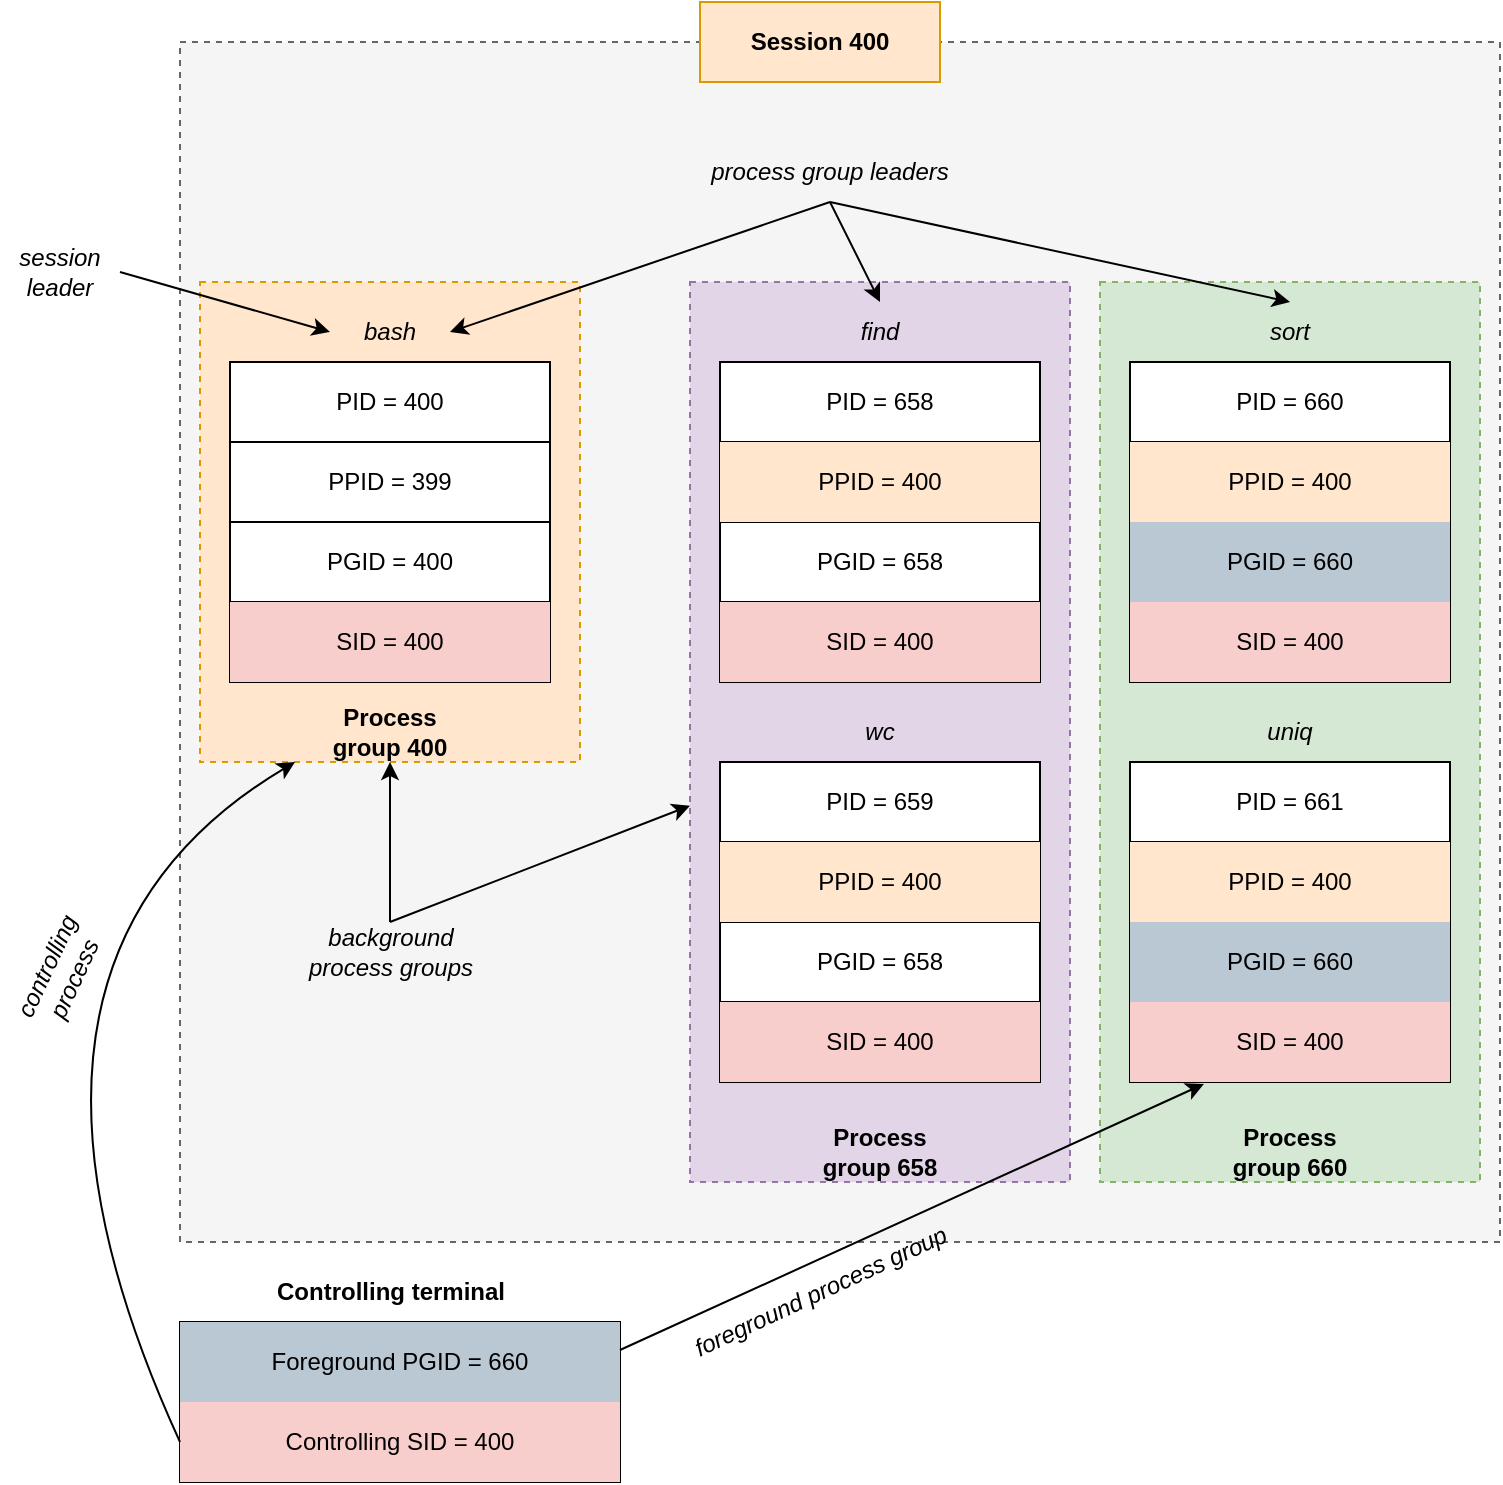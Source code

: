 <mxfile version="27.0.2">
  <diagram name="Page-1" id="kkrsDSm4vmRhwOSa2xuw">
    <mxGraphModel dx="1356" dy="763" grid="1" gridSize="10" guides="1" tooltips="1" connect="1" arrows="1" fold="1" page="1" pageScale="1" pageWidth="850" pageHeight="1100" math="0" shadow="0">
      <root>
        <mxCell id="0" />
        <mxCell id="1" parent="0" />
        <mxCell id="HWXD6I3fMmy-KY5GFHol-1" value="" style="rounded=0;whiteSpace=wrap;html=1;dashed=1;fillColor=#f5f5f5;fontColor=#333333;strokeColor=#666666;" vertex="1" parent="1">
          <mxGeometry x="100" y="80" width="660" height="600" as="geometry" />
        </mxCell>
        <mxCell id="HWXD6I3fMmy-KY5GFHol-2" value="Session 400" style="rounded=0;whiteSpace=wrap;html=1;fontStyle=1;fillColor=#ffe6cc;strokeColor=#d79b00;" vertex="1" parent="1">
          <mxGeometry x="360" y="60" width="120" height="40" as="geometry" />
        </mxCell>
        <mxCell id="HWXD6I3fMmy-KY5GFHol-3" value="&lt;i&gt;process group leaders&lt;/i&gt;" style="text;html=1;align=center;verticalAlign=middle;whiteSpace=wrap;rounded=0;" vertex="1" parent="1">
          <mxGeometry x="355" y="130" width="140" height="30" as="geometry" />
        </mxCell>
        <mxCell id="HWXD6I3fMmy-KY5GFHol-4" value="" style="rounded=0;whiteSpace=wrap;html=1;dashed=1;fillColor=#ffe6cc;strokeColor=#d79b00;" vertex="1" parent="1">
          <mxGeometry x="110" y="200" width="190" height="240" as="geometry" />
        </mxCell>
        <mxCell id="HWXD6I3fMmy-KY5GFHol-5" value="&lt;i&gt;bash&lt;/i&gt;" style="text;html=1;align=center;verticalAlign=middle;whiteSpace=wrap;rounded=0;" vertex="1" parent="1">
          <mxGeometry x="175" y="210" width="60" height="30" as="geometry" />
        </mxCell>
        <mxCell id="HWXD6I3fMmy-KY5GFHol-7" value="" style="shape=table;startSize=0;container=1;collapsible=0;childLayout=tableLayout;" vertex="1" parent="1">
          <mxGeometry x="125" y="240" width="160" height="160" as="geometry" />
        </mxCell>
        <mxCell id="HWXD6I3fMmy-KY5GFHol-8" value="" style="shape=tableRow;horizontal=0;startSize=0;swimlaneHead=0;swimlaneBody=0;strokeColor=inherit;top=0;left=0;bottom=0;right=0;collapsible=0;dropTarget=0;fillColor=none;points=[[0,0.5],[1,0.5]];portConstraint=eastwest;" vertex="1" parent="HWXD6I3fMmy-KY5GFHol-7">
          <mxGeometry width="160" height="40" as="geometry" />
        </mxCell>
        <mxCell id="HWXD6I3fMmy-KY5GFHol-9" value="PID = 400" style="shape=partialRectangle;html=1;whiteSpace=wrap;connectable=0;strokeColor=inherit;overflow=hidden;fillColor=none;top=0;left=0;bottom=0;right=0;pointerEvents=1;" vertex="1" parent="HWXD6I3fMmy-KY5GFHol-8">
          <mxGeometry width="160" height="40" as="geometry">
            <mxRectangle width="160" height="40" as="alternateBounds" />
          </mxGeometry>
        </mxCell>
        <mxCell id="HWXD6I3fMmy-KY5GFHol-10" value="" style="shape=tableRow;horizontal=0;startSize=0;swimlaneHead=0;swimlaneBody=0;strokeColor=inherit;top=0;left=0;bottom=0;right=0;collapsible=0;dropTarget=0;fillColor=none;points=[[0,0.5],[1,0.5]];portConstraint=eastwest;" vertex="1" parent="HWXD6I3fMmy-KY5GFHol-7">
          <mxGeometry y="40" width="160" height="40" as="geometry" />
        </mxCell>
        <mxCell id="HWXD6I3fMmy-KY5GFHol-11" value="PPID = 399" style="shape=partialRectangle;html=1;whiteSpace=wrap;connectable=0;strokeColor=inherit;overflow=hidden;fillColor=none;top=0;left=0;bottom=0;right=0;pointerEvents=1;" vertex="1" parent="HWXD6I3fMmy-KY5GFHol-10">
          <mxGeometry width="160" height="40" as="geometry">
            <mxRectangle width="160" height="40" as="alternateBounds" />
          </mxGeometry>
        </mxCell>
        <mxCell id="HWXD6I3fMmy-KY5GFHol-12" value="" style="shape=tableRow;horizontal=0;startSize=0;swimlaneHead=0;swimlaneBody=0;strokeColor=inherit;top=0;left=0;bottom=0;right=0;collapsible=0;dropTarget=0;fillColor=none;points=[[0,0.5],[1,0.5]];portConstraint=eastwest;" vertex="1" parent="HWXD6I3fMmy-KY5GFHol-7">
          <mxGeometry y="80" width="160" height="40" as="geometry" />
        </mxCell>
        <mxCell id="HWXD6I3fMmy-KY5GFHol-13" value="PGID = 400" style="shape=partialRectangle;html=1;whiteSpace=wrap;connectable=0;strokeColor=inherit;overflow=hidden;fillColor=none;top=0;left=0;bottom=0;right=0;pointerEvents=1;" vertex="1" parent="HWXD6I3fMmy-KY5GFHol-12">
          <mxGeometry width="160" height="40" as="geometry">
            <mxRectangle width="160" height="40" as="alternateBounds" />
          </mxGeometry>
        </mxCell>
        <mxCell id="HWXD6I3fMmy-KY5GFHol-14" value="" style="shape=tableRow;horizontal=0;startSize=0;swimlaneHead=0;swimlaneBody=0;strokeColor=inherit;top=0;left=0;bottom=0;right=0;collapsible=0;dropTarget=0;fillColor=none;points=[[0,0.5],[1,0.5]];portConstraint=eastwest;" vertex="1" parent="HWXD6I3fMmy-KY5GFHol-7">
          <mxGeometry y="120" width="160" height="40" as="geometry" />
        </mxCell>
        <mxCell id="HWXD6I3fMmy-KY5GFHol-15" value="SID = 400" style="shape=partialRectangle;html=1;whiteSpace=wrap;connectable=0;strokeColor=#b85450;overflow=hidden;fillColor=#f8cecc;top=0;left=0;bottom=0;right=0;pointerEvents=1;" vertex="1" parent="HWXD6I3fMmy-KY5GFHol-14">
          <mxGeometry width="160" height="40" as="geometry">
            <mxRectangle width="160" height="40" as="alternateBounds" />
          </mxGeometry>
        </mxCell>
        <mxCell id="HWXD6I3fMmy-KY5GFHol-17" value="&lt;b&gt;Process group 400&lt;/b&gt;" style="text;html=1;align=center;verticalAlign=middle;whiteSpace=wrap;rounded=0;" vertex="1" parent="1">
          <mxGeometry x="175" y="410" width="60" height="30" as="geometry" />
        </mxCell>
        <mxCell id="HWXD6I3fMmy-KY5GFHol-18" value="" style="endArrow=classic;html=1;rounded=0;entryX=1;entryY=0.5;entryDx=0;entryDy=0;exitX=0.5;exitY=1;exitDx=0;exitDy=0;" edge="1" parent="1" source="HWXD6I3fMmy-KY5GFHol-3" target="HWXD6I3fMmy-KY5GFHol-5">
          <mxGeometry width="50" height="50" relative="1" as="geometry">
            <mxPoint x="400" y="390" as="sourcePoint" />
            <mxPoint x="450" y="340" as="targetPoint" />
          </mxGeometry>
        </mxCell>
        <mxCell id="HWXD6I3fMmy-KY5GFHol-19" value="session leader" style="text;html=1;align=center;verticalAlign=middle;whiteSpace=wrap;rounded=0;fontStyle=2" vertex="1" parent="1">
          <mxGeometry x="10" y="180" width="60" height="30" as="geometry" />
        </mxCell>
        <mxCell id="HWXD6I3fMmy-KY5GFHol-20" value="" style="endArrow=classic;html=1;rounded=0;exitX=1;exitY=0.5;exitDx=0;exitDy=0;entryX=0;entryY=0.5;entryDx=0;entryDy=0;" edge="1" parent="1" source="HWXD6I3fMmy-KY5GFHol-19" target="HWXD6I3fMmy-KY5GFHol-5">
          <mxGeometry width="50" height="50" relative="1" as="geometry">
            <mxPoint x="400" y="390" as="sourcePoint" />
            <mxPoint x="450" y="340" as="targetPoint" />
          </mxGeometry>
        </mxCell>
        <mxCell id="HWXD6I3fMmy-KY5GFHol-21" value="" style="rounded=0;whiteSpace=wrap;html=1;dashed=1;fillColor=#e1d5e7;strokeColor=#9673a6;" vertex="1" parent="1">
          <mxGeometry x="355" y="200" width="190" height="450" as="geometry" />
        </mxCell>
        <mxCell id="HWXD6I3fMmy-KY5GFHol-22" value="" style="shape=table;startSize=0;container=1;collapsible=0;childLayout=tableLayout;" vertex="1" parent="1">
          <mxGeometry x="370" y="240" width="160" height="160" as="geometry" />
        </mxCell>
        <mxCell id="HWXD6I3fMmy-KY5GFHol-23" value="" style="shape=tableRow;horizontal=0;startSize=0;swimlaneHead=0;swimlaneBody=0;strokeColor=inherit;top=0;left=0;bottom=0;right=0;collapsible=0;dropTarget=0;fillColor=none;points=[[0,0.5],[1,0.5]];portConstraint=eastwest;" vertex="1" parent="HWXD6I3fMmy-KY5GFHol-22">
          <mxGeometry width="160" height="40" as="geometry" />
        </mxCell>
        <mxCell id="HWXD6I3fMmy-KY5GFHol-24" value="PID = 658" style="shape=partialRectangle;html=1;whiteSpace=wrap;connectable=0;strokeColor=inherit;overflow=hidden;fillColor=none;top=0;left=0;bottom=0;right=0;pointerEvents=1;" vertex="1" parent="HWXD6I3fMmy-KY5GFHol-23">
          <mxGeometry width="160" height="40" as="geometry">
            <mxRectangle width="160" height="40" as="alternateBounds" />
          </mxGeometry>
        </mxCell>
        <mxCell id="HWXD6I3fMmy-KY5GFHol-25" value="" style="shape=tableRow;horizontal=0;startSize=0;swimlaneHead=0;swimlaneBody=0;strokeColor=inherit;top=0;left=0;bottom=0;right=0;collapsible=0;dropTarget=0;fillColor=none;points=[[0,0.5],[1,0.5]];portConstraint=eastwest;" vertex="1" parent="HWXD6I3fMmy-KY5GFHol-22">
          <mxGeometry y="40" width="160" height="40" as="geometry" />
        </mxCell>
        <mxCell id="HWXD6I3fMmy-KY5GFHol-26" value="PPID = 400" style="shape=partialRectangle;html=1;whiteSpace=wrap;connectable=0;strokeColor=#d79b00;overflow=hidden;fillColor=#ffe6cc;top=0;left=0;bottom=0;right=0;pointerEvents=1;" vertex="1" parent="HWXD6I3fMmy-KY5GFHol-25">
          <mxGeometry width="160" height="40" as="geometry">
            <mxRectangle width="160" height="40" as="alternateBounds" />
          </mxGeometry>
        </mxCell>
        <mxCell id="HWXD6I3fMmy-KY5GFHol-27" value="" style="shape=tableRow;horizontal=0;startSize=0;swimlaneHead=0;swimlaneBody=0;strokeColor=inherit;top=0;left=0;bottom=0;right=0;collapsible=0;dropTarget=0;fillColor=none;points=[[0,0.5],[1,0.5]];portConstraint=eastwest;" vertex="1" parent="HWXD6I3fMmy-KY5GFHol-22">
          <mxGeometry y="80" width="160" height="40" as="geometry" />
        </mxCell>
        <mxCell id="HWXD6I3fMmy-KY5GFHol-28" value="PGID = 658" style="shape=partialRectangle;html=1;whiteSpace=wrap;connectable=0;strokeColor=inherit;overflow=hidden;fillColor=none;top=0;left=0;bottom=0;right=0;pointerEvents=1;" vertex="1" parent="HWXD6I3fMmy-KY5GFHol-27">
          <mxGeometry width="160" height="40" as="geometry">
            <mxRectangle width="160" height="40" as="alternateBounds" />
          </mxGeometry>
        </mxCell>
        <mxCell id="HWXD6I3fMmy-KY5GFHol-29" value="" style="shape=tableRow;horizontal=0;startSize=0;swimlaneHead=0;swimlaneBody=0;strokeColor=inherit;top=0;left=0;bottom=0;right=0;collapsible=0;dropTarget=0;fillColor=none;points=[[0,0.5],[1,0.5]];portConstraint=eastwest;" vertex="1" parent="HWXD6I3fMmy-KY5GFHol-22">
          <mxGeometry y="120" width="160" height="40" as="geometry" />
        </mxCell>
        <mxCell id="HWXD6I3fMmy-KY5GFHol-30" value="SID = 400" style="shape=partialRectangle;html=1;whiteSpace=wrap;connectable=0;strokeColor=#b85450;overflow=hidden;fillColor=#f8cecc;top=0;left=0;bottom=0;right=0;pointerEvents=1;" vertex="1" parent="HWXD6I3fMmy-KY5GFHol-29">
          <mxGeometry width="160" height="40" as="geometry">
            <mxRectangle width="160" height="40" as="alternateBounds" />
          </mxGeometry>
        </mxCell>
        <mxCell id="HWXD6I3fMmy-KY5GFHol-31" value="&lt;i&gt;find&lt;/i&gt;" style="text;html=1;align=center;verticalAlign=middle;whiteSpace=wrap;rounded=0;" vertex="1" parent="1">
          <mxGeometry x="420" y="210" width="60" height="30" as="geometry" />
        </mxCell>
        <mxCell id="HWXD6I3fMmy-KY5GFHol-32" value="" style="endArrow=classic;html=1;rounded=0;exitX=0.5;exitY=1;exitDx=0;exitDy=0;entryX=0.5;entryY=0;entryDx=0;entryDy=0;" edge="1" parent="1" source="HWXD6I3fMmy-KY5GFHol-3" target="HWXD6I3fMmy-KY5GFHol-31">
          <mxGeometry width="50" height="50" relative="1" as="geometry">
            <mxPoint x="400" y="390" as="sourcePoint" />
            <mxPoint x="450" y="340" as="targetPoint" />
          </mxGeometry>
        </mxCell>
        <mxCell id="HWXD6I3fMmy-KY5GFHol-33" value="" style="shape=table;startSize=0;container=1;collapsible=0;childLayout=tableLayout;" vertex="1" parent="1">
          <mxGeometry x="370" y="440" width="160" height="160" as="geometry" />
        </mxCell>
        <mxCell id="HWXD6I3fMmy-KY5GFHol-34" value="" style="shape=tableRow;horizontal=0;startSize=0;swimlaneHead=0;swimlaneBody=0;strokeColor=inherit;top=0;left=0;bottom=0;right=0;collapsible=0;dropTarget=0;fillColor=none;points=[[0,0.5],[1,0.5]];portConstraint=eastwest;" vertex="1" parent="HWXD6I3fMmy-KY5GFHol-33">
          <mxGeometry width="160" height="40" as="geometry" />
        </mxCell>
        <mxCell id="HWXD6I3fMmy-KY5GFHol-35" value="PID = 659" style="shape=partialRectangle;html=1;whiteSpace=wrap;connectable=0;strokeColor=inherit;overflow=hidden;fillColor=none;top=0;left=0;bottom=0;right=0;pointerEvents=1;" vertex="1" parent="HWXD6I3fMmy-KY5GFHol-34">
          <mxGeometry width="160" height="40" as="geometry">
            <mxRectangle width="160" height="40" as="alternateBounds" />
          </mxGeometry>
        </mxCell>
        <mxCell id="HWXD6I3fMmy-KY5GFHol-36" value="" style="shape=tableRow;horizontal=0;startSize=0;swimlaneHead=0;swimlaneBody=0;strokeColor=inherit;top=0;left=0;bottom=0;right=0;collapsible=0;dropTarget=0;fillColor=none;points=[[0,0.5],[1,0.5]];portConstraint=eastwest;" vertex="1" parent="HWXD6I3fMmy-KY5GFHol-33">
          <mxGeometry y="40" width="160" height="40" as="geometry" />
        </mxCell>
        <mxCell id="HWXD6I3fMmy-KY5GFHol-37" value="PPID = 400" style="shape=partialRectangle;html=1;whiteSpace=wrap;connectable=0;strokeColor=#d79b00;overflow=hidden;fillColor=#ffe6cc;top=0;left=0;bottom=0;right=0;pointerEvents=1;" vertex="1" parent="HWXD6I3fMmy-KY5GFHol-36">
          <mxGeometry width="160" height="40" as="geometry">
            <mxRectangle width="160" height="40" as="alternateBounds" />
          </mxGeometry>
        </mxCell>
        <mxCell id="HWXD6I3fMmy-KY5GFHol-38" value="" style="shape=tableRow;horizontal=0;startSize=0;swimlaneHead=0;swimlaneBody=0;strokeColor=inherit;top=0;left=0;bottom=0;right=0;collapsible=0;dropTarget=0;fillColor=none;points=[[0,0.5],[1,0.5]];portConstraint=eastwest;" vertex="1" parent="HWXD6I3fMmy-KY5GFHol-33">
          <mxGeometry y="80" width="160" height="40" as="geometry" />
        </mxCell>
        <mxCell id="HWXD6I3fMmy-KY5GFHol-39" value="PGID = 658" style="shape=partialRectangle;html=1;whiteSpace=wrap;connectable=0;strokeColor=inherit;overflow=hidden;fillColor=none;top=0;left=0;bottom=0;right=0;pointerEvents=1;" vertex="1" parent="HWXD6I3fMmy-KY5GFHol-38">
          <mxGeometry width="160" height="40" as="geometry">
            <mxRectangle width="160" height="40" as="alternateBounds" />
          </mxGeometry>
        </mxCell>
        <mxCell id="HWXD6I3fMmy-KY5GFHol-40" value="" style="shape=tableRow;horizontal=0;startSize=0;swimlaneHead=0;swimlaneBody=0;strokeColor=inherit;top=0;left=0;bottom=0;right=0;collapsible=0;dropTarget=0;fillColor=none;points=[[0,0.5],[1,0.5]];portConstraint=eastwest;" vertex="1" parent="HWXD6I3fMmy-KY5GFHol-33">
          <mxGeometry y="120" width="160" height="40" as="geometry" />
        </mxCell>
        <mxCell id="HWXD6I3fMmy-KY5GFHol-41" value="SID = 400" style="shape=partialRectangle;html=1;whiteSpace=wrap;connectable=0;strokeColor=#b85450;overflow=hidden;fillColor=#f8cecc;top=0;left=0;bottom=0;right=0;pointerEvents=1;" vertex="1" parent="HWXD6I3fMmy-KY5GFHol-40">
          <mxGeometry width="160" height="40" as="geometry">
            <mxRectangle width="160" height="40" as="alternateBounds" />
          </mxGeometry>
        </mxCell>
        <mxCell id="HWXD6I3fMmy-KY5GFHol-42" value="&lt;i&gt;wc&lt;/i&gt;" style="text;html=1;align=center;verticalAlign=middle;whiteSpace=wrap;rounded=0;" vertex="1" parent="1">
          <mxGeometry x="420" y="410" width="60" height="30" as="geometry" />
        </mxCell>
        <mxCell id="HWXD6I3fMmy-KY5GFHol-43" value="&lt;b&gt;Process group 658&lt;/b&gt;" style="text;html=1;align=center;verticalAlign=middle;whiteSpace=wrap;rounded=0;" vertex="1" parent="1">
          <mxGeometry x="420" y="620" width="60" height="30" as="geometry" />
        </mxCell>
        <mxCell id="HWXD6I3fMmy-KY5GFHol-44" value="" style="rounded=0;whiteSpace=wrap;html=1;dashed=1;fillColor=#d5e8d4;strokeColor=#82b366;" vertex="1" parent="1">
          <mxGeometry x="560" y="200" width="190" height="450" as="geometry" />
        </mxCell>
        <mxCell id="HWXD6I3fMmy-KY5GFHol-45" value="" style="shape=table;startSize=0;container=1;collapsible=0;childLayout=tableLayout;" vertex="1" parent="1">
          <mxGeometry x="575" y="240" width="160" height="160" as="geometry" />
        </mxCell>
        <mxCell id="HWXD6I3fMmy-KY5GFHol-46" value="" style="shape=tableRow;horizontal=0;startSize=0;swimlaneHead=0;swimlaneBody=0;strokeColor=inherit;top=0;left=0;bottom=0;right=0;collapsible=0;dropTarget=0;fillColor=none;points=[[0,0.5],[1,0.5]];portConstraint=eastwest;" vertex="1" parent="HWXD6I3fMmy-KY5GFHol-45">
          <mxGeometry width="160" height="40" as="geometry" />
        </mxCell>
        <mxCell id="HWXD6I3fMmy-KY5GFHol-47" value="PID = 660" style="shape=partialRectangle;html=1;whiteSpace=wrap;connectable=0;strokeColor=inherit;overflow=hidden;fillColor=none;top=0;left=0;bottom=0;right=0;pointerEvents=1;" vertex="1" parent="HWXD6I3fMmy-KY5GFHol-46">
          <mxGeometry width="160" height="40" as="geometry">
            <mxRectangle width="160" height="40" as="alternateBounds" />
          </mxGeometry>
        </mxCell>
        <mxCell id="HWXD6I3fMmy-KY5GFHol-48" value="" style="shape=tableRow;horizontal=0;startSize=0;swimlaneHead=0;swimlaneBody=0;strokeColor=inherit;top=0;left=0;bottom=0;right=0;collapsible=0;dropTarget=0;fillColor=none;points=[[0,0.5],[1,0.5]];portConstraint=eastwest;" vertex="1" parent="HWXD6I3fMmy-KY5GFHol-45">
          <mxGeometry y="40" width="160" height="40" as="geometry" />
        </mxCell>
        <mxCell id="HWXD6I3fMmy-KY5GFHol-49" value="PPID = 400" style="shape=partialRectangle;html=1;whiteSpace=wrap;connectable=0;strokeColor=#d79b00;overflow=hidden;fillColor=#ffe6cc;top=0;left=0;bottom=0;right=0;pointerEvents=1;" vertex="1" parent="HWXD6I3fMmy-KY5GFHol-48">
          <mxGeometry width="160" height="40" as="geometry">
            <mxRectangle width="160" height="40" as="alternateBounds" />
          </mxGeometry>
        </mxCell>
        <mxCell id="HWXD6I3fMmy-KY5GFHol-50" value="" style="shape=tableRow;horizontal=0;startSize=0;swimlaneHead=0;swimlaneBody=0;strokeColor=inherit;top=0;left=0;bottom=0;right=0;collapsible=0;dropTarget=0;fillColor=none;points=[[0,0.5],[1,0.5]];portConstraint=eastwest;" vertex="1" parent="HWXD6I3fMmy-KY5GFHol-45">
          <mxGeometry y="80" width="160" height="40" as="geometry" />
        </mxCell>
        <mxCell id="HWXD6I3fMmy-KY5GFHol-51" value="PGID = 660" style="shape=partialRectangle;html=1;whiteSpace=wrap;connectable=0;strokeColor=#23445d;overflow=hidden;fillColor=#bac8d3;top=0;left=0;bottom=0;right=0;pointerEvents=1;" vertex="1" parent="HWXD6I3fMmy-KY5GFHol-50">
          <mxGeometry width="160" height="40" as="geometry">
            <mxRectangle width="160" height="40" as="alternateBounds" />
          </mxGeometry>
        </mxCell>
        <mxCell id="HWXD6I3fMmy-KY5GFHol-52" value="" style="shape=tableRow;horizontal=0;startSize=0;swimlaneHead=0;swimlaneBody=0;strokeColor=inherit;top=0;left=0;bottom=0;right=0;collapsible=0;dropTarget=0;fillColor=none;points=[[0,0.5],[1,0.5]];portConstraint=eastwest;" vertex="1" parent="HWXD6I3fMmy-KY5GFHol-45">
          <mxGeometry y="120" width="160" height="40" as="geometry" />
        </mxCell>
        <mxCell id="HWXD6I3fMmy-KY5GFHol-53" value="SID = 400" style="shape=partialRectangle;html=1;whiteSpace=wrap;connectable=0;strokeColor=#b85450;overflow=hidden;fillColor=#f8cecc;top=0;left=0;bottom=0;right=0;pointerEvents=1;" vertex="1" parent="HWXD6I3fMmy-KY5GFHol-52">
          <mxGeometry width="160" height="40" as="geometry">
            <mxRectangle width="160" height="40" as="alternateBounds" />
          </mxGeometry>
        </mxCell>
        <mxCell id="HWXD6I3fMmy-KY5GFHol-54" value="&lt;i&gt;sort&lt;/i&gt;" style="text;html=1;align=center;verticalAlign=middle;whiteSpace=wrap;rounded=0;" vertex="1" parent="1">
          <mxGeometry x="625" y="210" width="60" height="30" as="geometry" />
        </mxCell>
        <mxCell id="HWXD6I3fMmy-KY5GFHol-55" value="" style="shape=table;startSize=0;container=1;collapsible=0;childLayout=tableLayout;" vertex="1" parent="1">
          <mxGeometry x="575" y="440" width="160" height="160" as="geometry" />
        </mxCell>
        <mxCell id="HWXD6I3fMmy-KY5GFHol-56" value="" style="shape=tableRow;horizontal=0;startSize=0;swimlaneHead=0;swimlaneBody=0;strokeColor=inherit;top=0;left=0;bottom=0;right=0;collapsible=0;dropTarget=0;fillColor=none;points=[[0,0.5],[1,0.5]];portConstraint=eastwest;" vertex="1" parent="HWXD6I3fMmy-KY5GFHol-55">
          <mxGeometry width="160" height="40" as="geometry" />
        </mxCell>
        <mxCell id="HWXD6I3fMmy-KY5GFHol-57" value="PID = 661" style="shape=partialRectangle;html=1;whiteSpace=wrap;connectable=0;strokeColor=inherit;overflow=hidden;fillColor=none;top=0;left=0;bottom=0;right=0;pointerEvents=1;" vertex="1" parent="HWXD6I3fMmy-KY5GFHol-56">
          <mxGeometry width="160" height="40" as="geometry">
            <mxRectangle width="160" height="40" as="alternateBounds" />
          </mxGeometry>
        </mxCell>
        <mxCell id="HWXD6I3fMmy-KY5GFHol-58" value="" style="shape=tableRow;horizontal=0;startSize=0;swimlaneHead=0;swimlaneBody=0;strokeColor=#d79b00;top=0;left=0;bottom=0;right=0;collapsible=0;dropTarget=0;fillColor=#ffe6cc;points=[[0,0.5],[1,0.5]];portConstraint=eastwest;" vertex="1" parent="HWXD6I3fMmy-KY5GFHol-55">
          <mxGeometry y="40" width="160" height="40" as="geometry" />
        </mxCell>
        <mxCell id="HWXD6I3fMmy-KY5GFHol-59" value="PPID = 400" style="shape=partialRectangle;html=1;whiteSpace=wrap;connectable=0;strokeColor=inherit;overflow=hidden;fillColor=none;top=0;left=0;bottom=0;right=0;pointerEvents=1;" vertex="1" parent="HWXD6I3fMmy-KY5GFHol-58">
          <mxGeometry width="160" height="40" as="geometry">
            <mxRectangle width="160" height="40" as="alternateBounds" />
          </mxGeometry>
        </mxCell>
        <mxCell id="HWXD6I3fMmy-KY5GFHol-60" value="" style="shape=tableRow;horizontal=0;startSize=0;swimlaneHead=0;swimlaneBody=0;strokeColor=inherit;top=0;left=0;bottom=0;right=0;collapsible=0;dropTarget=0;fillColor=none;points=[[0,0.5],[1,0.5]];portConstraint=eastwest;" vertex="1" parent="HWXD6I3fMmy-KY5GFHol-55">
          <mxGeometry y="80" width="160" height="40" as="geometry" />
        </mxCell>
        <mxCell id="HWXD6I3fMmy-KY5GFHol-61" value="PGID = 660" style="shape=partialRectangle;html=1;whiteSpace=wrap;connectable=0;strokeColor=#23445d;overflow=hidden;fillColor=#bac8d3;top=0;left=0;bottom=0;right=0;pointerEvents=1;" vertex="1" parent="HWXD6I3fMmy-KY5GFHol-60">
          <mxGeometry width="160" height="40" as="geometry">
            <mxRectangle width="160" height="40" as="alternateBounds" />
          </mxGeometry>
        </mxCell>
        <mxCell id="HWXD6I3fMmy-KY5GFHol-62" value="" style="shape=tableRow;horizontal=0;startSize=0;swimlaneHead=0;swimlaneBody=0;strokeColor=inherit;top=0;left=0;bottom=0;right=0;collapsible=0;dropTarget=0;fillColor=none;points=[[0,0.5],[1,0.5]];portConstraint=eastwest;" vertex="1" parent="HWXD6I3fMmy-KY5GFHol-55">
          <mxGeometry y="120" width="160" height="40" as="geometry" />
        </mxCell>
        <mxCell id="HWXD6I3fMmy-KY5GFHol-63" value="SID = 400" style="shape=partialRectangle;html=1;whiteSpace=wrap;connectable=0;strokeColor=#b85450;overflow=hidden;fillColor=#f8cecc;top=0;left=0;bottom=0;right=0;pointerEvents=1;" vertex="1" parent="HWXD6I3fMmy-KY5GFHol-62">
          <mxGeometry width="160" height="40" as="geometry">
            <mxRectangle width="160" height="40" as="alternateBounds" />
          </mxGeometry>
        </mxCell>
        <mxCell id="HWXD6I3fMmy-KY5GFHol-64" value="&lt;i&gt;uniq&lt;/i&gt;" style="text;html=1;align=center;verticalAlign=middle;whiteSpace=wrap;rounded=0;" vertex="1" parent="1">
          <mxGeometry x="625" y="410" width="60" height="30" as="geometry" />
        </mxCell>
        <mxCell id="HWXD6I3fMmy-KY5GFHol-65" value="&lt;b&gt;Process group 660&lt;/b&gt;" style="text;html=1;align=center;verticalAlign=middle;whiteSpace=wrap;rounded=0;" vertex="1" parent="1">
          <mxGeometry x="625" y="620" width="60" height="30" as="geometry" />
        </mxCell>
        <mxCell id="HWXD6I3fMmy-KY5GFHol-67" value="" style="shape=table;startSize=0;container=1;collapsible=0;childLayout=tableLayout;" vertex="1" parent="1">
          <mxGeometry x="100" y="720" width="220" height="80" as="geometry" />
        </mxCell>
        <mxCell id="HWXD6I3fMmy-KY5GFHol-68" value="" style="shape=tableRow;horizontal=0;startSize=0;swimlaneHead=0;swimlaneBody=0;strokeColor=inherit;top=0;left=0;bottom=0;right=0;collapsible=0;dropTarget=0;fillColor=none;points=[[0,0.5],[1,0.5]];portConstraint=eastwest;" vertex="1" parent="HWXD6I3fMmy-KY5GFHol-67">
          <mxGeometry width="220" height="40" as="geometry" />
        </mxCell>
        <mxCell id="HWXD6I3fMmy-KY5GFHol-69" value="Foreground PGID = 660" style="shape=partialRectangle;html=1;whiteSpace=wrap;connectable=0;strokeColor=#23445d;overflow=hidden;fillColor=#bac8d3;top=0;left=0;bottom=0;right=0;pointerEvents=1;" vertex="1" parent="HWXD6I3fMmy-KY5GFHol-68">
          <mxGeometry width="220" height="40" as="geometry">
            <mxRectangle width="220" height="40" as="alternateBounds" />
          </mxGeometry>
        </mxCell>
        <mxCell id="HWXD6I3fMmy-KY5GFHol-70" value="" style="shape=tableRow;horizontal=0;startSize=0;swimlaneHead=0;swimlaneBody=0;strokeColor=inherit;top=0;left=0;bottom=0;right=0;collapsible=0;dropTarget=0;fillColor=none;points=[[0,0.5],[1,0.5]];portConstraint=eastwest;" vertex="1" parent="HWXD6I3fMmy-KY5GFHol-67">
          <mxGeometry y="40" width="220" height="40" as="geometry" />
        </mxCell>
        <mxCell id="HWXD6I3fMmy-KY5GFHol-71" value="Controlling SID = 400" style="shape=partialRectangle;html=1;whiteSpace=wrap;connectable=0;strokeColor=#b85450;overflow=hidden;fillColor=#f8cecc;top=0;left=0;bottom=0;right=0;pointerEvents=1;" vertex="1" parent="HWXD6I3fMmy-KY5GFHol-70">
          <mxGeometry width="220" height="40" as="geometry">
            <mxRectangle width="220" height="40" as="alternateBounds" />
          </mxGeometry>
        </mxCell>
        <mxCell id="HWXD6I3fMmy-KY5GFHol-73" style="edgeStyle=orthogonalEdgeStyle;rounded=0;orthogonalLoop=1;jettySize=auto;html=1;exitX=0.5;exitY=0;exitDx=0;exitDy=0;entryX=0.5;entryY=1;entryDx=0;entryDy=0;" edge="1" parent="1" source="HWXD6I3fMmy-KY5GFHol-72" target="HWXD6I3fMmy-KY5GFHol-17">
          <mxGeometry relative="1" as="geometry" />
        </mxCell>
        <mxCell id="HWXD6I3fMmy-KY5GFHol-72" value="&lt;i&gt;background process groups&lt;/i&gt;" style="text;html=1;align=center;verticalAlign=middle;whiteSpace=wrap;rounded=0;" vertex="1" parent="1">
          <mxGeometry x="162.5" y="520" width="85" height="30" as="geometry" />
        </mxCell>
        <mxCell id="HWXD6I3fMmy-KY5GFHol-74" value="" style="endArrow=classic;html=1;rounded=0;exitX=0.5;exitY=0;exitDx=0;exitDy=0;" edge="1" parent="1" source="HWXD6I3fMmy-KY5GFHol-72" target="HWXD6I3fMmy-KY5GFHol-21">
          <mxGeometry width="50" height="50" relative="1" as="geometry">
            <mxPoint x="400" y="450" as="sourcePoint" />
            <mxPoint x="450" y="400" as="targetPoint" />
          </mxGeometry>
        </mxCell>
        <mxCell id="HWXD6I3fMmy-KY5GFHol-75" value="" style="endArrow=classic;html=1;rounded=0;exitX=1;exitY=0.175;exitDx=0;exitDy=0;exitPerimeter=0;entryX=0.231;entryY=1.025;entryDx=0;entryDy=0;entryPerimeter=0;" edge="1" parent="1" source="HWXD6I3fMmy-KY5GFHol-67" target="HWXD6I3fMmy-KY5GFHol-62">
          <mxGeometry width="50" height="50" relative="1" as="geometry">
            <mxPoint x="400" y="450" as="sourcePoint" />
            <mxPoint x="450" y="400" as="targetPoint" />
          </mxGeometry>
        </mxCell>
        <mxCell id="HWXD6I3fMmy-KY5GFHol-76" value="&lt;i&gt;foreground process group&lt;/i&gt;" style="text;html=1;align=center;verticalAlign=middle;whiteSpace=wrap;rounded=0;rotation=-25;" vertex="1" parent="1">
          <mxGeometry x="347.5" y="690" width="145" height="30" as="geometry" />
        </mxCell>
        <mxCell id="HWXD6I3fMmy-KY5GFHol-77" value="Controlling terminal" style="text;html=1;align=center;verticalAlign=middle;whiteSpace=wrap;rounded=0;fontStyle=1" vertex="1" parent="1">
          <mxGeometry x="142.5" y="690" width="125" height="30" as="geometry" />
        </mxCell>
        <mxCell id="HWXD6I3fMmy-KY5GFHol-78" value="" style="endArrow=classic;html=1;rounded=0;exitX=0;exitY=0.5;exitDx=0;exitDy=0;entryX=0.25;entryY=1;entryDx=0;entryDy=0;curved=1;" edge="1" parent="1" source="HWXD6I3fMmy-KY5GFHol-70" target="HWXD6I3fMmy-KY5GFHol-4">
          <mxGeometry width="50" height="50" relative="1" as="geometry">
            <mxPoint x="400" y="450" as="sourcePoint" />
            <mxPoint x="450" y="400" as="targetPoint" />
            <Array as="points">
              <mxPoint x="-10" y="540" />
            </Array>
          </mxGeometry>
        </mxCell>
        <mxCell id="HWXD6I3fMmy-KY5GFHol-79" value="&lt;i&gt;controlling process&lt;/i&gt;" style="text;html=1;align=center;verticalAlign=middle;whiteSpace=wrap;rounded=0;rotation=-65;" vertex="1" parent="1">
          <mxGeometry x="10" y="530" width="60" height="30" as="geometry" />
        </mxCell>
        <mxCell id="HWXD6I3fMmy-KY5GFHol-81" value="" style="endArrow=classic;html=1;rounded=0;exitX=0.5;exitY=1;exitDx=0;exitDy=0;entryX=0.5;entryY=0;entryDx=0;entryDy=0;" edge="1" parent="1" source="HWXD6I3fMmy-KY5GFHol-3" target="HWXD6I3fMmy-KY5GFHol-54">
          <mxGeometry width="50" height="50" relative="1" as="geometry">
            <mxPoint x="400" y="450" as="sourcePoint" />
            <mxPoint x="450" y="400" as="targetPoint" />
          </mxGeometry>
        </mxCell>
      </root>
    </mxGraphModel>
  </diagram>
</mxfile>
